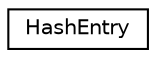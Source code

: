 digraph "Graphical Class Hierarchy"
{
  edge [fontname="Helvetica",fontsize="10",labelfontname="Helvetica",labelfontsize="10"];
  node [fontname="Helvetica",fontsize="10",shape=record];
  rankdir="LR";
  Node1 [label="HashEntry",height=0.2,width=0.4,color="black", fillcolor="white", style="filled",URL="$classHashEntry.html"];
}
